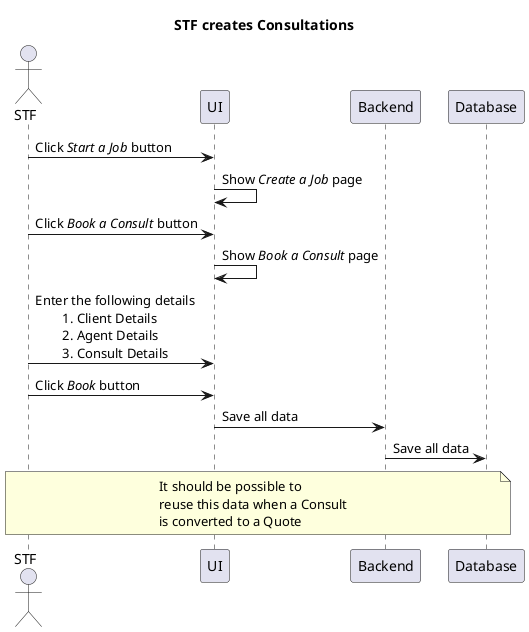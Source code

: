 ' STF wants to create Consultations

@startuml
    title STF creates Consultations

    actor "STF" as STF

    STF  -> UI: Click //Start a Job// button
    UI -> UI: Show //Create a Job// page
    STF -> UI: Click //Book a Consult// button
    UI -> UI: Show //Book a Consult// page
    STF -> UI: Enter the following details\n\t1. Client Details\n\t2. Agent Details\n\t3. Consult Details

    STF -> UI: Click //Book// button

    UI -> Backend: Save all data
    Backend -> Database: Save all data

    note over STF, Database 
        It should be possible to
        reuse this data when a Consult
        is converted to a Quote
    end note
@enduml
